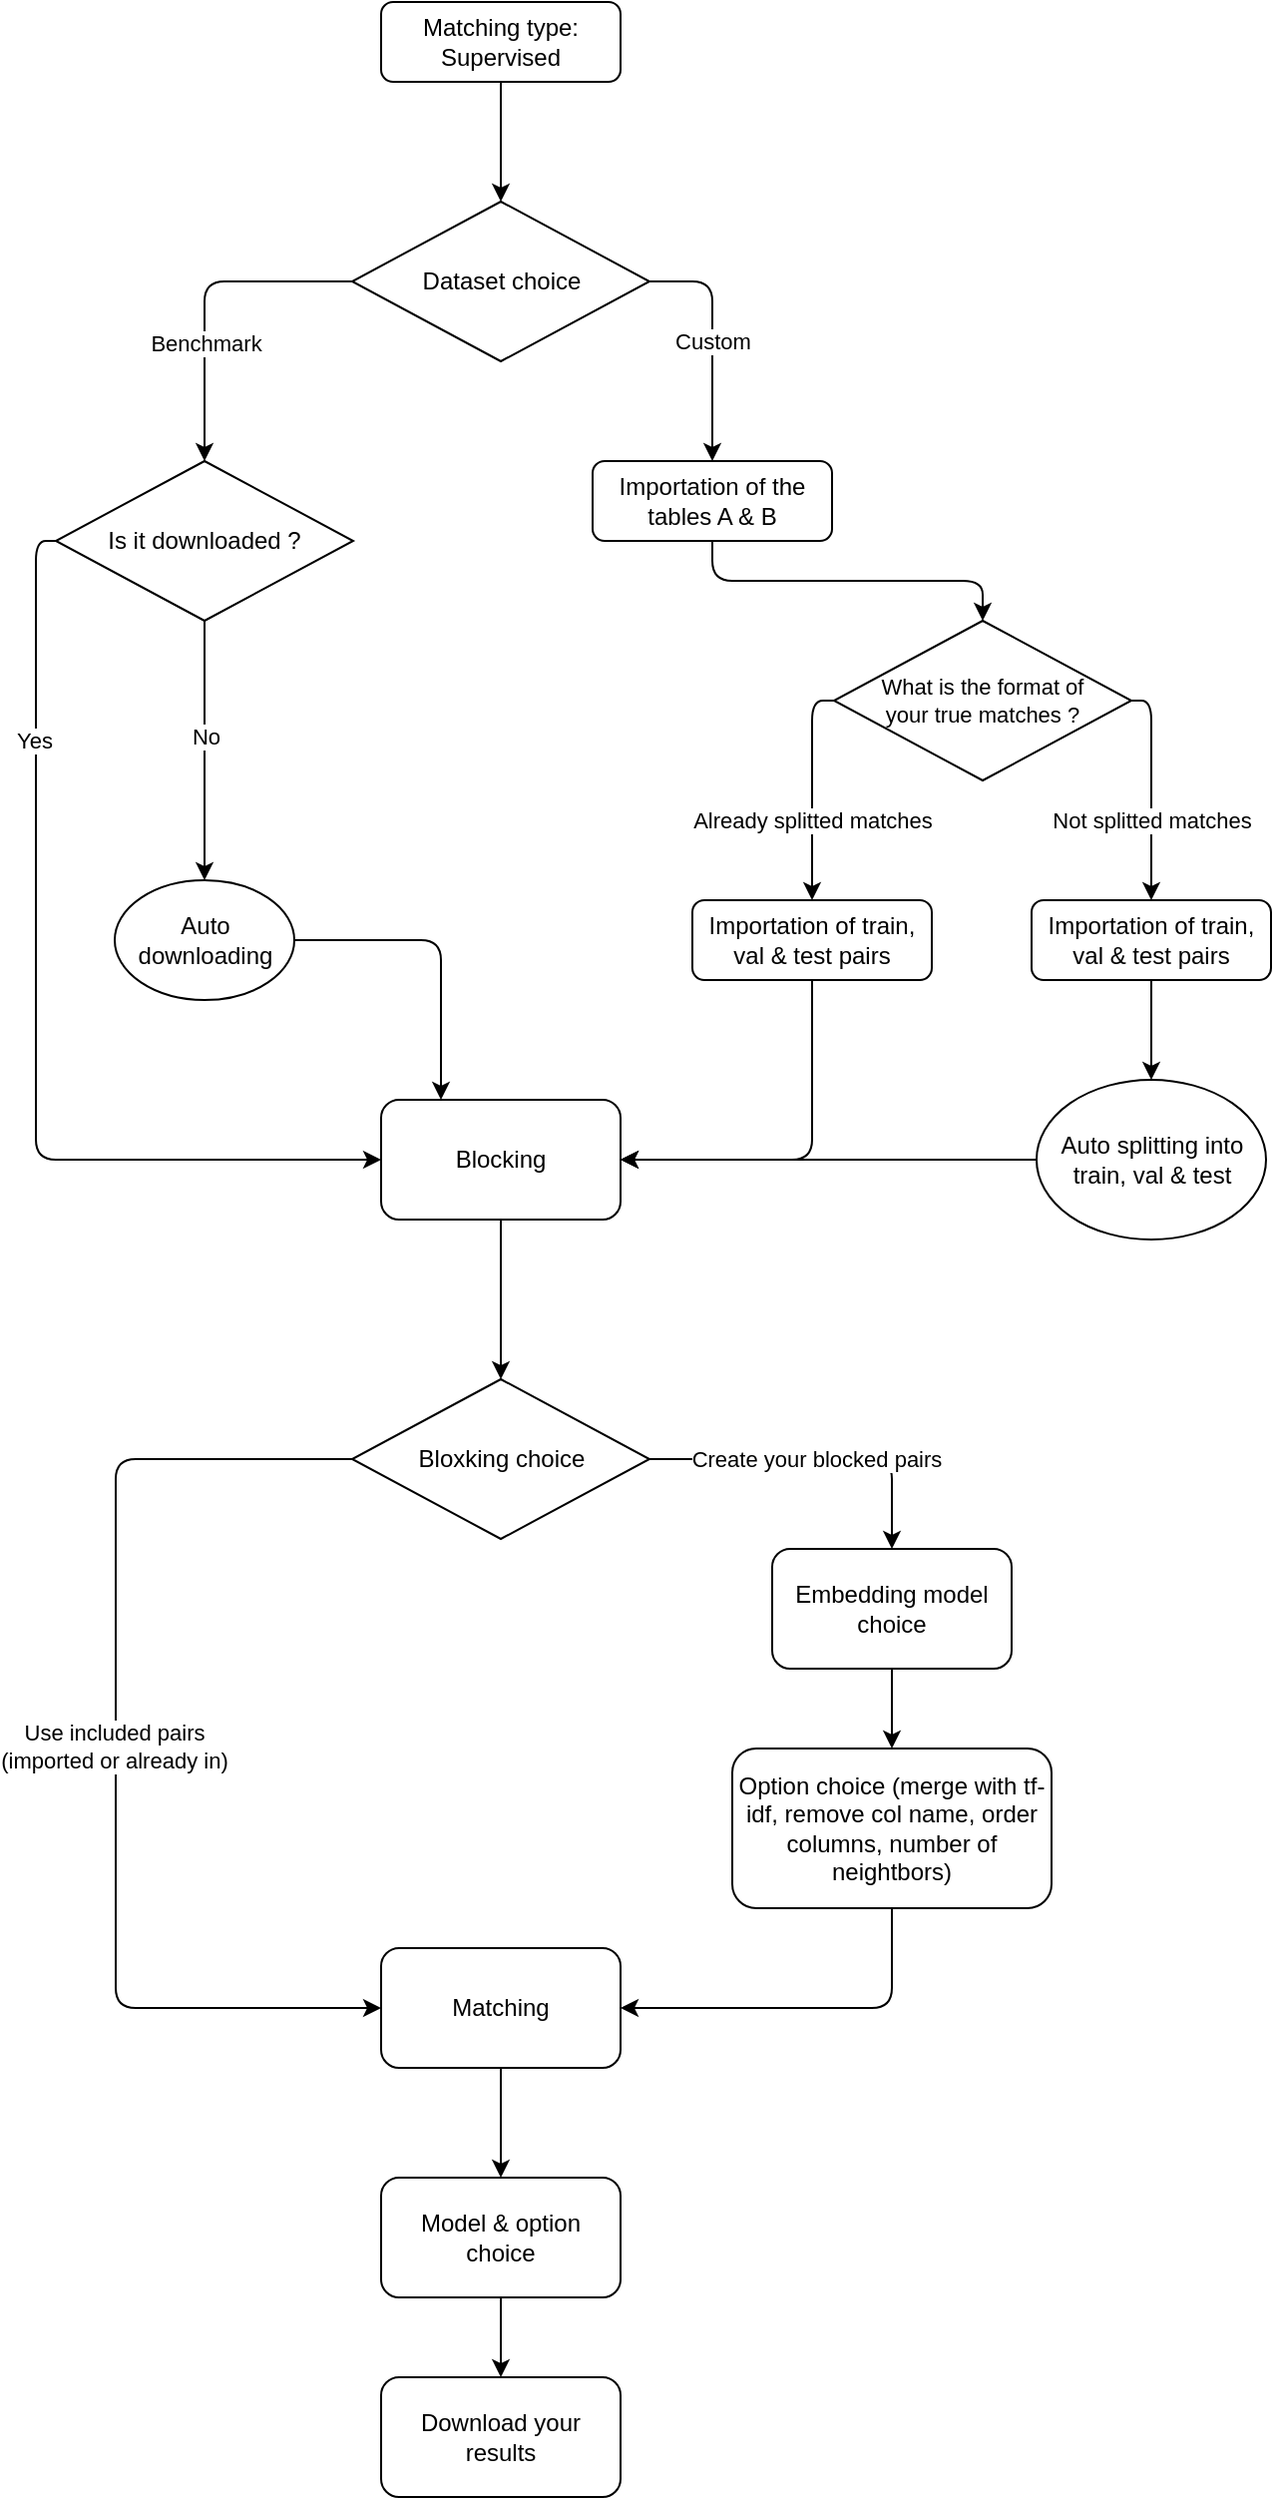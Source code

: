 <mxfile>
    <diagram id="d0l79qSxmRv88R_yrYew" name="Page-1">
        <mxGraphModel dx="1072" dy="1162" grid="1" gridSize="10" guides="1" tooltips="1" connect="1" arrows="1" fold="1" page="1" pageScale="1" pageWidth="827" pageHeight="1169" math="0" shadow="0">
            <root>
                <mxCell id="0"/>
                <mxCell id="1" parent="0"/>
                <mxCell id="3" value="" style="endArrow=classic;html=1;exitX=1;exitY=0.5;exitDx=0;exitDy=0;entryX=0.5;entryY=0;entryDx=0;entryDy=0;edgeStyle=orthogonalEdgeStyle;" parent="1" source="80" target="17" edge="1">
                    <mxGeometry relative="1" as="geometry">
                        <mxPoint x="50" y="500" as="sourcePoint"/>
                        <mxPoint x="360" y="330" as="targetPoint"/>
                    </mxGeometry>
                </mxCell>
                <mxCell id="4" value="Custom" style="edgeLabel;resizable=0;html=1;align=center;verticalAlign=middle;" parent="3" connectable="0" vertex="1">
                    <mxGeometry relative="1" as="geometry"/>
                </mxCell>
                <mxCell id="7" value="" style="endArrow=classic;html=1;exitX=0;exitY=0.5;exitDx=0;exitDy=0;entryX=0.5;entryY=0;entryDx=0;entryDy=0;edgeStyle=orthogonalEdgeStyle;" parent="1" source="80" target="44" edge="1">
                    <mxGeometry relative="1" as="geometry">
                        <mxPoint x="40" y="370" as="sourcePoint"/>
                        <mxPoint x="120" y="330" as="targetPoint"/>
                    </mxGeometry>
                </mxCell>
                <mxCell id="8" value="Benchmark" style="edgeLabel;resizable=0;html=1;align=center;verticalAlign=middle;" parent="7" connectable="0" vertex="1">
                    <mxGeometry relative="1" as="geometry">
                        <mxPoint y="23" as="offset"/>
                    </mxGeometry>
                </mxCell>
                <mxCell id="12" value="No" style="edgeStyle=orthogonalEdgeStyle;html=1;exitX=0.5;exitY=1;exitDx=0;exitDy=0;entryX=0.5;entryY=0;entryDx=0;entryDy=0;" parent="1" source="44" target="14" edge="1">
                    <mxGeometry x="-0.111" relative="1" as="geometry">
                        <mxPoint x="150" y="450" as="targetPoint"/>
                        <mxPoint as="offset"/>
                    </mxGeometry>
                </mxCell>
                <mxCell id="16" style="edgeStyle=orthogonalEdgeStyle;html=1;exitX=1;exitY=0.5;exitDx=0;exitDy=0;entryX=0.25;entryY=0;entryDx=0;entryDy=0;" parent="1" source="14" target="18" edge="1">
                    <mxGeometry relative="1" as="geometry">
                        <mxPoint x="149.4" y="570" as="targetPoint"/>
                    </mxGeometry>
                </mxCell>
                <mxCell id="14" value="Auto downloading" style="ellipse;whiteSpace=wrap;html=1;" parent="1" vertex="1">
                    <mxGeometry x="60.5" y="540" width="90" height="60" as="geometry"/>
                </mxCell>
                <mxCell id="47" style="edgeStyle=orthogonalEdgeStyle;html=1;exitX=0.5;exitY=1;exitDx=0;exitDy=0;entryX=0.5;entryY=0;entryDx=0;entryDy=0;fontSize=11;" parent="1" source="17" target="46" edge="1">
                    <mxGeometry relative="1" as="geometry"/>
                </mxCell>
                <mxCell id="17" value="Importation of the tables A &amp;amp; B" style="rounded=1;whiteSpace=wrap;html=1;" parent="1" vertex="1">
                    <mxGeometry x="300" y="330" width="120" height="40" as="geometry"/>
                </mxCell>
                <mxCell id="22" value="" style="edgeStyle=orthogonalEdgeStyle;html=1;exitX=0.5;exitY=1;exitDx=0;exitDy=0;entryX=0.5;entryY=0;entryDx=0;entryDy=0;" parent="1" source="18" target="78" edge="1">
                    <mxGeometry relative="1" as="geometry">
                        <mxPoint x="254" y="755.0" as="sourcePoint"/>
                        <mxPoint x="254" y="785" as="targetPoint"/>
                    </mxGeometry>
                </mxCell>
                <mxCell id="18" value="Blocking" style="rounded=1;whiteSpace=wrap;html=1;" parent="1" vertex="1">
                    <mxGeometry x="194" y="650" width="120" height="60" as="geometry"/>
                </mxCell>
                <mxCell id="24" value="" style="edgeStyle=orthogonalEdgeStyle;html=1;exitX=0;exitY=0.5;exitDx=0;exitDy=0;entryX=0;entryY=0.5;entryDx=0;entryDy=0;" parent="1" source="78" target="23" edge="1">
                    <mxGeometry relative="1" as="geometry">
                        <Array as="points">
                            <mxPoint x="120" y="830"/>
                            <mxPoint x="61" y="830"/>
                            <mxPoint x="61" y="1105"/>
                        </Array>
                        <mxPoint x="101" y="1120" as="targetPoint"/>
                        <mxPoint x="194.0" y="830" as="sourcePoint"/>
                    </mxGeometry>
                </mxCell>
                <mxCell id="25" value="Use included pairs&lt;br&gt;(imported or already in)" style="edgeLabel;html=1;align=center;verticalAlign=middle;resizable=0;points=[];" parent="24" vertex="1" connectable="0">
                    <mxGeometry x="-0.002" y="-1" relative="1" as="geometry">
                        <mxPoint as="offset"/>
                    </mxGeometry>
                </mxCell>
                <mxCell id="26" value="Create your blocked pairs" style="edgeStyle=orthogonalEdgeStyle;html=1;exitX=1;exitY=0.5;exitDx=0;exitDy=0;entryX=0.5;entryY=0;entryDx=0;entryDy=0;" parent="1" source="78" target="28" edge="1">
                    <mxGeometry relative="1" as="geometry">
                        <mxPoint x="520" y="830" as="targetPoint"/>
                        <mxPoint x="314" y="830" as="sourcePoint"/>
                    </mxGeometry>
                </mxCell>
                <mxCell id="32" value="" style="edgeStyle=orthogonalEdgeStyle;html=1;exitX=0.5;exitY=1;exitDx=0;exitDy=0;entryX=0.5;entryY=0;entryDx=0;entryDy=0;" parent="1" source="23" target="34" edge="1">
                    <mxGeometry relative="1" as="geometry">
                        <mxPoint x="80" y="1195" as="targetPoint"/>
                    </mxGeometry>
                </mxCell>
                <mxCell id="23" value="Matching" style="whiteSpace=wrap;html=1;rounded=1;" parent="1" vertex="1">
                    <mxGeometry x="194" y="1075" width="120" height="60" as="geometry"/>
                </mxCell>
                <mxCell id="30" value="" style="edgeStyle=orthogonalEdgeStyle;html=1;" parent="1" source="28" target="29" edge="1">
                    <mxGeometry relative="1" as="geometry"/>
                </mxCell>
                <mxCell id="28" value="Embedding model choice" style="rounded=1;whiteSpace=wrap;html=1;" parent="1" vertex="1">
                    <mxGeometry x="390" y="875" width="120" height="60" as="geometry"/>
                </mxCell>
                <mxCell id="31" style="edgeStyle=orthogonalEdgeStyle;html=1;exitX=0.5;exitY=1;exitDx=0;exitDy=0;entryX=1;entryY=0.5;entryDx=0;entryDy=0;" parent="1" source="29" target="23" edge="1">
                    <mxGeometry relative="1" as="geometry"/>
                </mxCell>
                <mxCell id="29" value="Option choice (merge with tf-idf, remove col name, order columns, number of neightbors)" style="whiteSpace=wrap;html=1;rounded=1;" parent="1" vertex="1">
                    <mxGeometry x="370" y="975" width="160" height="80" as="geometry"/>
                </mxCell>
                <mxCell id="79" style="edgeStyle=none;html=1;exitX=0.5;exitY=1;exitDx=0;exitDy=0;" parent="1" source="34" target="37" edge="1">
                    <mxGeometry relative="1" as="geometry"/>
                </mxCell>
                <mxCell id="34" value="Model &amp;amp; option choice" style="rounded=1;whiteSpace=wrap;html=1;" parent="1" vertex="1">
                    <mxGeometry x="194" y="1190" width="120" height="60" as="geometry"/>
                </mxCell>
                <mxCell id="37" value="Download your results" style="rounded=1;whiteSpace=wrap;html=1;" parent="1" vertex="1">
                    <mxGeometry x="194" y="1290" width="120" height="60" as="geometry"/>
                </mxCell>
                <mxCell id="67" style="edgeStyle=orthogonalEdgeStyle;html=1;exitX=0;exitY=0.5;exitDx=0;exitDy=0;entryX=0;entryY=0.5;entryDx=0;entryDy=0;fontSize=11;" parent="1" source="44" target="18" edge="1">
                    <mxGeometry relative="1" as="geometry"/>
                </mxCell>
                <mxCell id="68" value="Yes" style="edgeLabel;html=1;align=center;verticalAlign=middle;resizable=0;points=[];fontSize=11;" parent="67" vertex="1" connectable="0">
                    <mxGeometry x="-0.139" y="1" relative="1" as="geometry">
                        <mxPoint x="-2" y="-102" as="offset"/>
                    </mxGeometry>
                </mxCell>
                <mxCell id="44" value="Is it downloaded ?" style="rhombus;whiteSpace=wrap;html=1;" parent="1" vertex="1">
                    <mxGeometry x="31" y="330" width="149" height="80" as="geometry"/>
                </mxCell>
                <mxCell id="51" style="edgeStyle=orthogonalEdgeStyle;html=1;fontSize=11;entryX=0.5;entryY=0;entryDx=0;entryDy=0;exitX=0;exitY=0.5;exitDx=0;exitDy=0;" parent="1" source="46" target="52" edge="1">
                    <mxGeometry relative="1" as="geometry">
                        <mxPoint x="495.5" y="530" as="targetPoint"/>
                    </mxGeometry>
                </mxCell>
                <mxCell id="59" value="Already splitted matches" style="edgeLabel;html=1;align=center;verticalAlign=middle;resizable=0;points=[];fontSize=11;" parent="51" vertex="1" connectable="0">
                    <mxGeometry x="-0.243" relative="1" as="geometry">
                        <mxPoint y="29" as="offset"/>
                    </mxGeometry>
                </mxCell>
                <mxCell id="57" style="edgeStyle=orthogonalEdgeStyle;html=1;exitX=1;exitY=0.5;exitDx=0;exitDy=0;fontSize=11;entryX=0.5;entryY=0;entryDx=0;entryDy=0;" parent="1" source="46" target="74" edge="1">
                    <mxGeometry relative="1" as="geometry">
                        <mxPoint x="685.483" y="510.009" as="targetPoint"/>
                        <Array as="points">
                            <mxPoint x="580" y="450"/>
                            <mxPoint x="580" y="550"/>
                        </Array>
                    </mxGeometry>
                </mxCell>
                <mxCell id="58" value="Not splitted matches" style="edgeLabel;html=1;align=center;verticalAlign=middle;resizable=0;points=[];fontSize=11;" parent="57" vertex="1" connectable="0">
                    <mxGeometry x="-0.198" y="-1" relative="1" as="geometry">
                        <mxPoint x="1" y="26" as="offset"/>
                    </mxGeometry>
                </mxCell>
                <mxCell id="46" value="What is the format of your true matches ?" style="rhombus;whiteSpace=wrap;fontSize=11;align=center;html=1;spacing=22;" parent="1" vertex="1">
                    <mxGeometry x="421" y="410" width="149" height="80" as="geometry"/>
                </mxCell>
                <mxCell id="55" style="edgeStyle=orthogonalEdgeStyle;html=1;entryX=1;entryY=0.5;entryDx=0;entryDy=0;fontSize=11;exitX=0.5;exitY=1;exitDx=0;exitDy=0;" parent="1" source="52" target="18" edge="1">
                    <mxGeometry relative="1" as="geometry">
                        <mxPoint x="411" y="610" as="sourcePoint"/>
                    </mxGeometry>
                </mxCell>
                <mxCell id="52" value="Importation of train, val &amp;amp; test pairs" style="rounded=1;whiteSpace=wrap;html=1;" parent="1" vertex="1">
                    <mxGeometry x="350" y="550" width="120" height="40" as="geometry"/>
                </mxCell>
                <mxCell id="71" style="edgeStyle=orthogonalEdgeStyle;html=1;exitX=0.5;exitY=1;exitDx=0;exitDy=0;fontSize=11;entryX=0.5;entryY=0;entryDx=0;entryDy=0;" parent="1" source="73" edge="1" target="80">
                    <mxGeometry relative="1" as="geometry">
                        <mxPoint x="255" y="210" as="targetPoint"/>
                        <mxPoint x="292.75" y="140.0" as="sourcePoint"/>
                    </mxGeometry>
                </mxCell>
                <mxCell id="73" value="Matching type:&lt;br&gt;Supervised" style="rounded=1;whiteSpace=wrap;html=1;" parent="1" vertex="1">
                    <mxGeometry x="194" y="100" width="120" height="40" as="geometry"/>
                </mxCell>
                <mxCell id="76" style="edgeStyle=none;html=1;exitX=0.5;exitY=1;exitDx=0;exitDy=0;" parent="1" source="74" target="75" edge="1">
                    <mxGeometry relative="1" as="geometry"/>
                </mxCell>
                <mxCell id="74" value="Importation of train, val &amp;amp; test pairs" style="rounded=1;whiteSpace=wrap;html=1;" parent="1" vertex="1">
                    <mxGeometry x="520" y="550" width="120" height="40" as="geometry"/>
                </mxCell>
                <mxCell id="77" style="edgeStyle=none;html=1;" parent="1" source="75" target="18" edge="1">
                    <mxGeometry relative="1" as="geometry"/>
                </mxCell>
                <mxCell id="75" value="Auto splitting into train, val &amp;amp; test" style="ellipse;whiteSpace=wrap;html=1;spacing=2;" parent="1" vertex="1">
                    <mxGeometry x="522.5" y="640" width="115" height="80" as="geometry"/>
                </mxCell>
                <mxCell id="78" value="Bloxking choice" style="rhombus;whiteSpace=wrap;html=1;" parent="1" vertex="1">
                    <mxGeometry x="179.5" y="790" width="149" height="80" as="geometry"/>
                </mxCell>
                <mxCell id="80" value="Dataset choice" style="rhombus;whiteSpace=wrap;html=1;" vertex="1" parent="1">
                    <mxGeometry x="179.5" y="200" width="149" height="80" as="geometry"/>
                </mxCell>
            </root>
        </mxGraphModel>
    </diagram>
</mxfile>